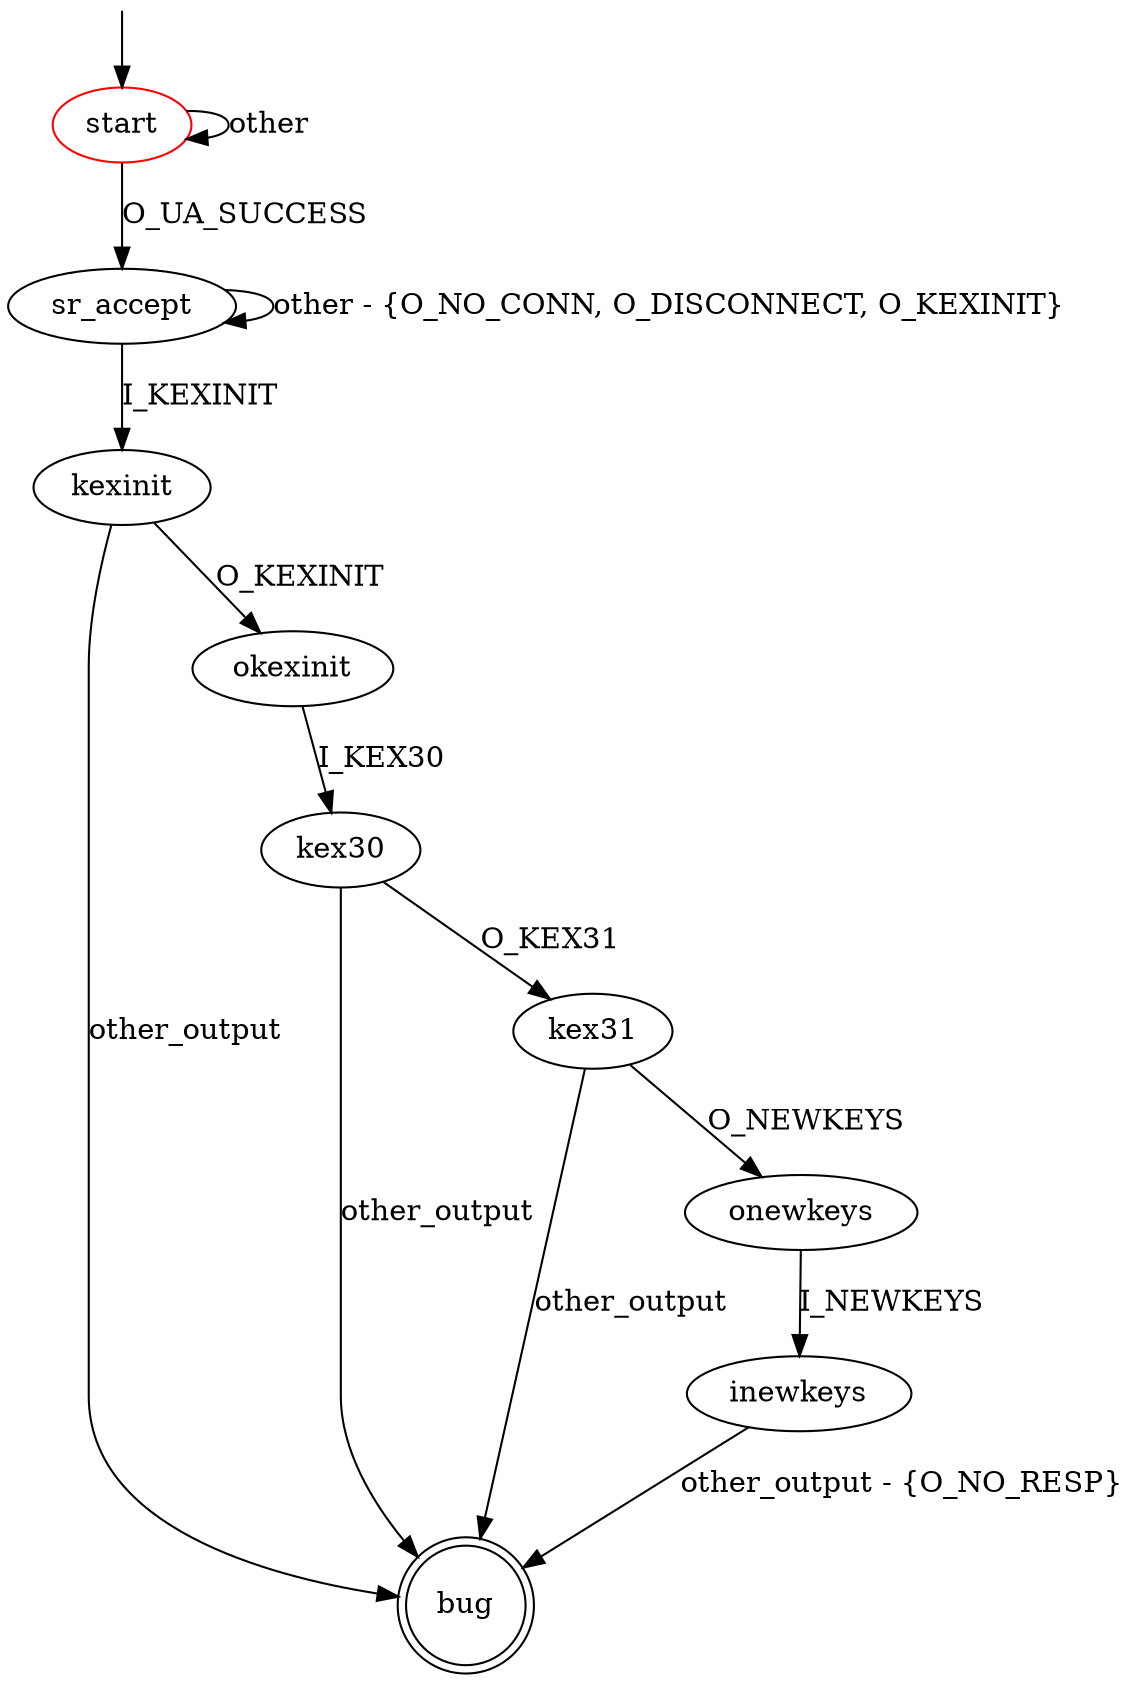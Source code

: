 digraph G {
label=""
start [color="red"]
bug [shape="doublecircle"]

start -> sr_accept [label="O_UA_SUCCESS"]
start -> start [label="other"]
sr_accept -> kexinit [label="I_KEXINIT"]
sr_accept -> sr_accept [label="other - {O_NO_CONN, O_DISCONNECT, O_KEXINIT}"]
kexinit -> okexinit [label="O_KEXINIT"]
kexinit -> bug [label="other_output"]
okexinit -> kex30 [label="I_KEX30"]
kex30 -> kex31 [label="O_KEX31"]
kex30 -> bug [label="other_output"]
kex31 -> onewkeys [label="O_NEWKEYS"]
kex31 -> bug [label="other_output"]
onewkeys -> inewkeys [label="I_NEWKEYS"]
inewkeys -> bug [label="other_output - {O_NO_RESP}"]

__start0 [label="" shape="none" width="0" height="0"];
__start0 -> start;
}
